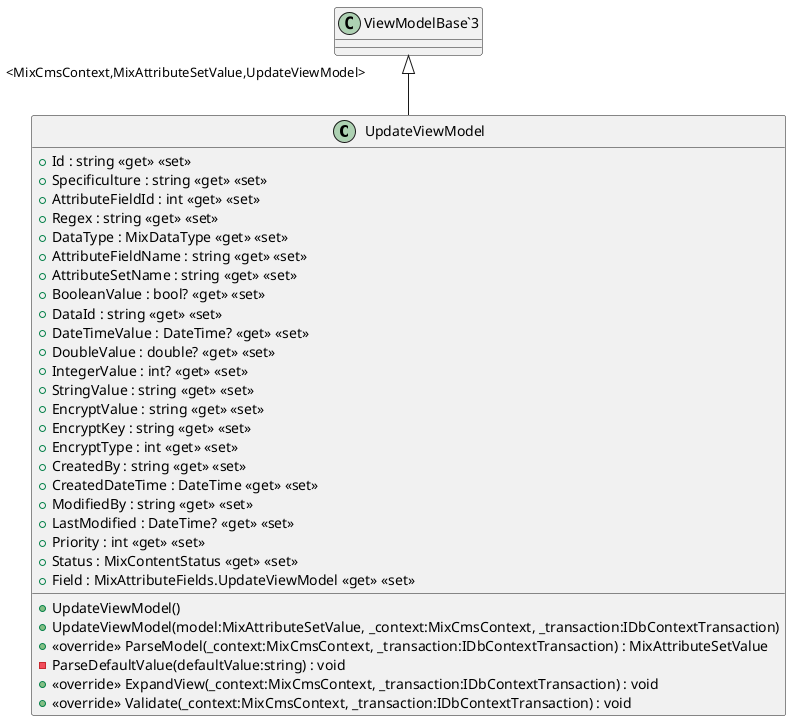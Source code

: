 @startuml
class UpdateViewModel {
    + Id : string <<get>> <<set>>
    + Specificulture : string <<get>> <<set>>
    + AttributeFieldId : int <<get>> <<set>>
    + Regex : string <<get>> <<set>>
    + DataType : MixDataType <<get>> <<set>>
    + AttributeFieldName : string <<get>> <<set>>
    + AttributeSetName : string <<get>> <<set>>
    + BooleanValue : bool? <<get>> <<set>>
    + DataId : string <<get>> <<set>>
    + DateTimeValue : DateTime? <<get>> <<set>>
    + DoubleValue : double? <<get>> <<set>>
    + IntegerValue : int? <<get>> <<set>>
    + StringValue : string <<get>> <<set>>
    + EncryptValue : string <<get>> <<set>>
    + EncryptKey : string <<get>> <<set>>
    + EncryptType : int <<get>> <<set>>
    + CreatedBy : string <<get>> <<set>>
    + CreatedDateTime : DateTime <<get>> <<set>>
    + ModifiedBy : string <<get>> <<set>>
    + LastModified : DateTime? <<get>> <<set>>
    + Priority : int <<get>> <<set>>
    + Status : MixContentStatus <<get>> <<set>>
    + Field : MixAttributeFields.UpdateViewModel <<get>> <<set>>
    + UpdateViewModel()
    + UpdateViewModel(model:MixAttributeSetValue, _context:MixCmsContext, _transaction:IDbContextTransaction)
    + <<override>> ParseModel(_context:MixCmsContext, _transaction:IDbContextTransaction) : MixAttributeSetValue
    - ParseDefaultValue(defaultValue:string) : void
    + <<override>> ExpandView(_context:MixCmsContext, _transaction:IDbContextTransaction) : void
    + <<override>> Validate(_context:MixCmsContext, _transaction:IDbContextTransaction) : void
}
"ViewModelBase`3" "<MixCmsContext,MixAttributeSetValue,UpdateViewModel>" <|-- UpdateViewModel
@enduml

